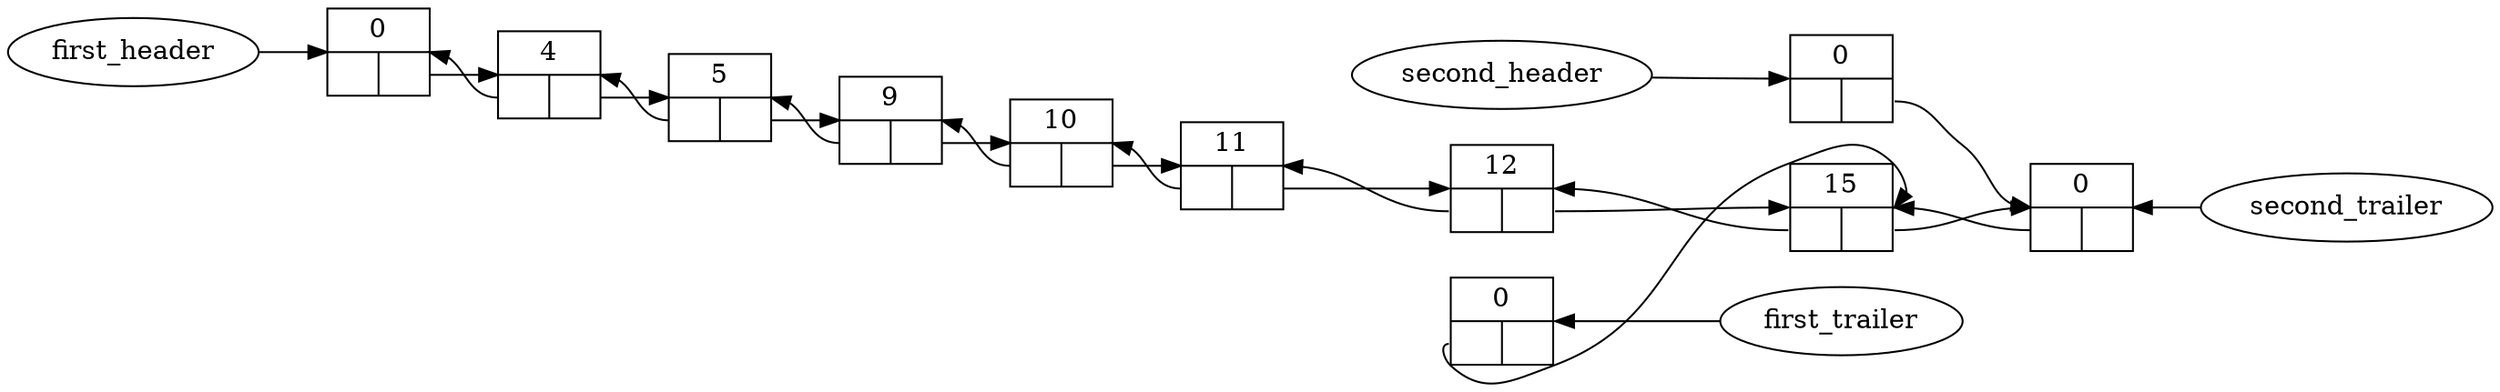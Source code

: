 digraph {
rankdir=LR;
first_header [shape=ellipse];
first_trailer [shape=ellipse];
second_header [shape=ellipse];
second_trailer [shape=ellipse];
node4399827504 [shape=record, label="0 | { <prev> | <next> }"];
node4399827536 [shape=record, label="0 | { <prev> | <next> }"];
node4399827568 [shape=record, label="5 | { <prev> | <next> }"];
node4399827600 [shape=record, label="9 | { <prev> | <next> }"];
node4399827632 [shape=record, label="12 | { <prev> | <next> }"];
node4399827696 [shape=record, label="0 | { <prev> | <next> }"];
node4399827728 [shape=record, label="0 | { <prev> | <next> }"];
node4399827760 [shape=record, label="4 | { <prev> | <next> }"];
node4399827792 [shape=record, label="10 | { <prev> | <next> }"];
node4399827824 [shape=record, label="11 | { <prev> | <next> }"];
node4399827856 [shape=record, label="15 | { <prev> | <next> }"];
first_header -> node4399827504:w;
node4399827536:e -> first_trailer [dir=back];
second_header -> node4399827696:w;
node4399827728:e -> second_trailer [dir=back];
node4399827504:next:e -> node4399827760:w;
node4399827536:prev:w -> node4399827856:e [weight=0];
node4399827568:next:e -> node4399827600:w;
node4399827568:prev:w -> node4399827760:e [weight=0];
node4399827600:next:e -> node4399827792:w;
node4399827600:prev:w -> node4399827568:e [weight=0];
node4399827632:next:e -> node4399827856:w;
node4399827632:prev:w -> node4399827824:e [weight=0];
node4399827696:next:e -> node4399827728:w;
node4399827728:prev:w -> node4399827856:e [weight=0];
node4399827760:next:e -> node4399827568:w;
node4399827760:prev:w -> node4399827504:e [weight=0];
node4399827792:next:e -> node4399827824:w;
node4399827792:prev:w -> node4399827600:e [weight=0];
node4399827824:next:e -> node4399827632:w;
node4399827824:prev:w -> node4399827792:e [weight=0];
node4399827856:next:e -> node4399827728:w;
node4399827856:prev:w -> node4399827632:e [weight=0];
}
